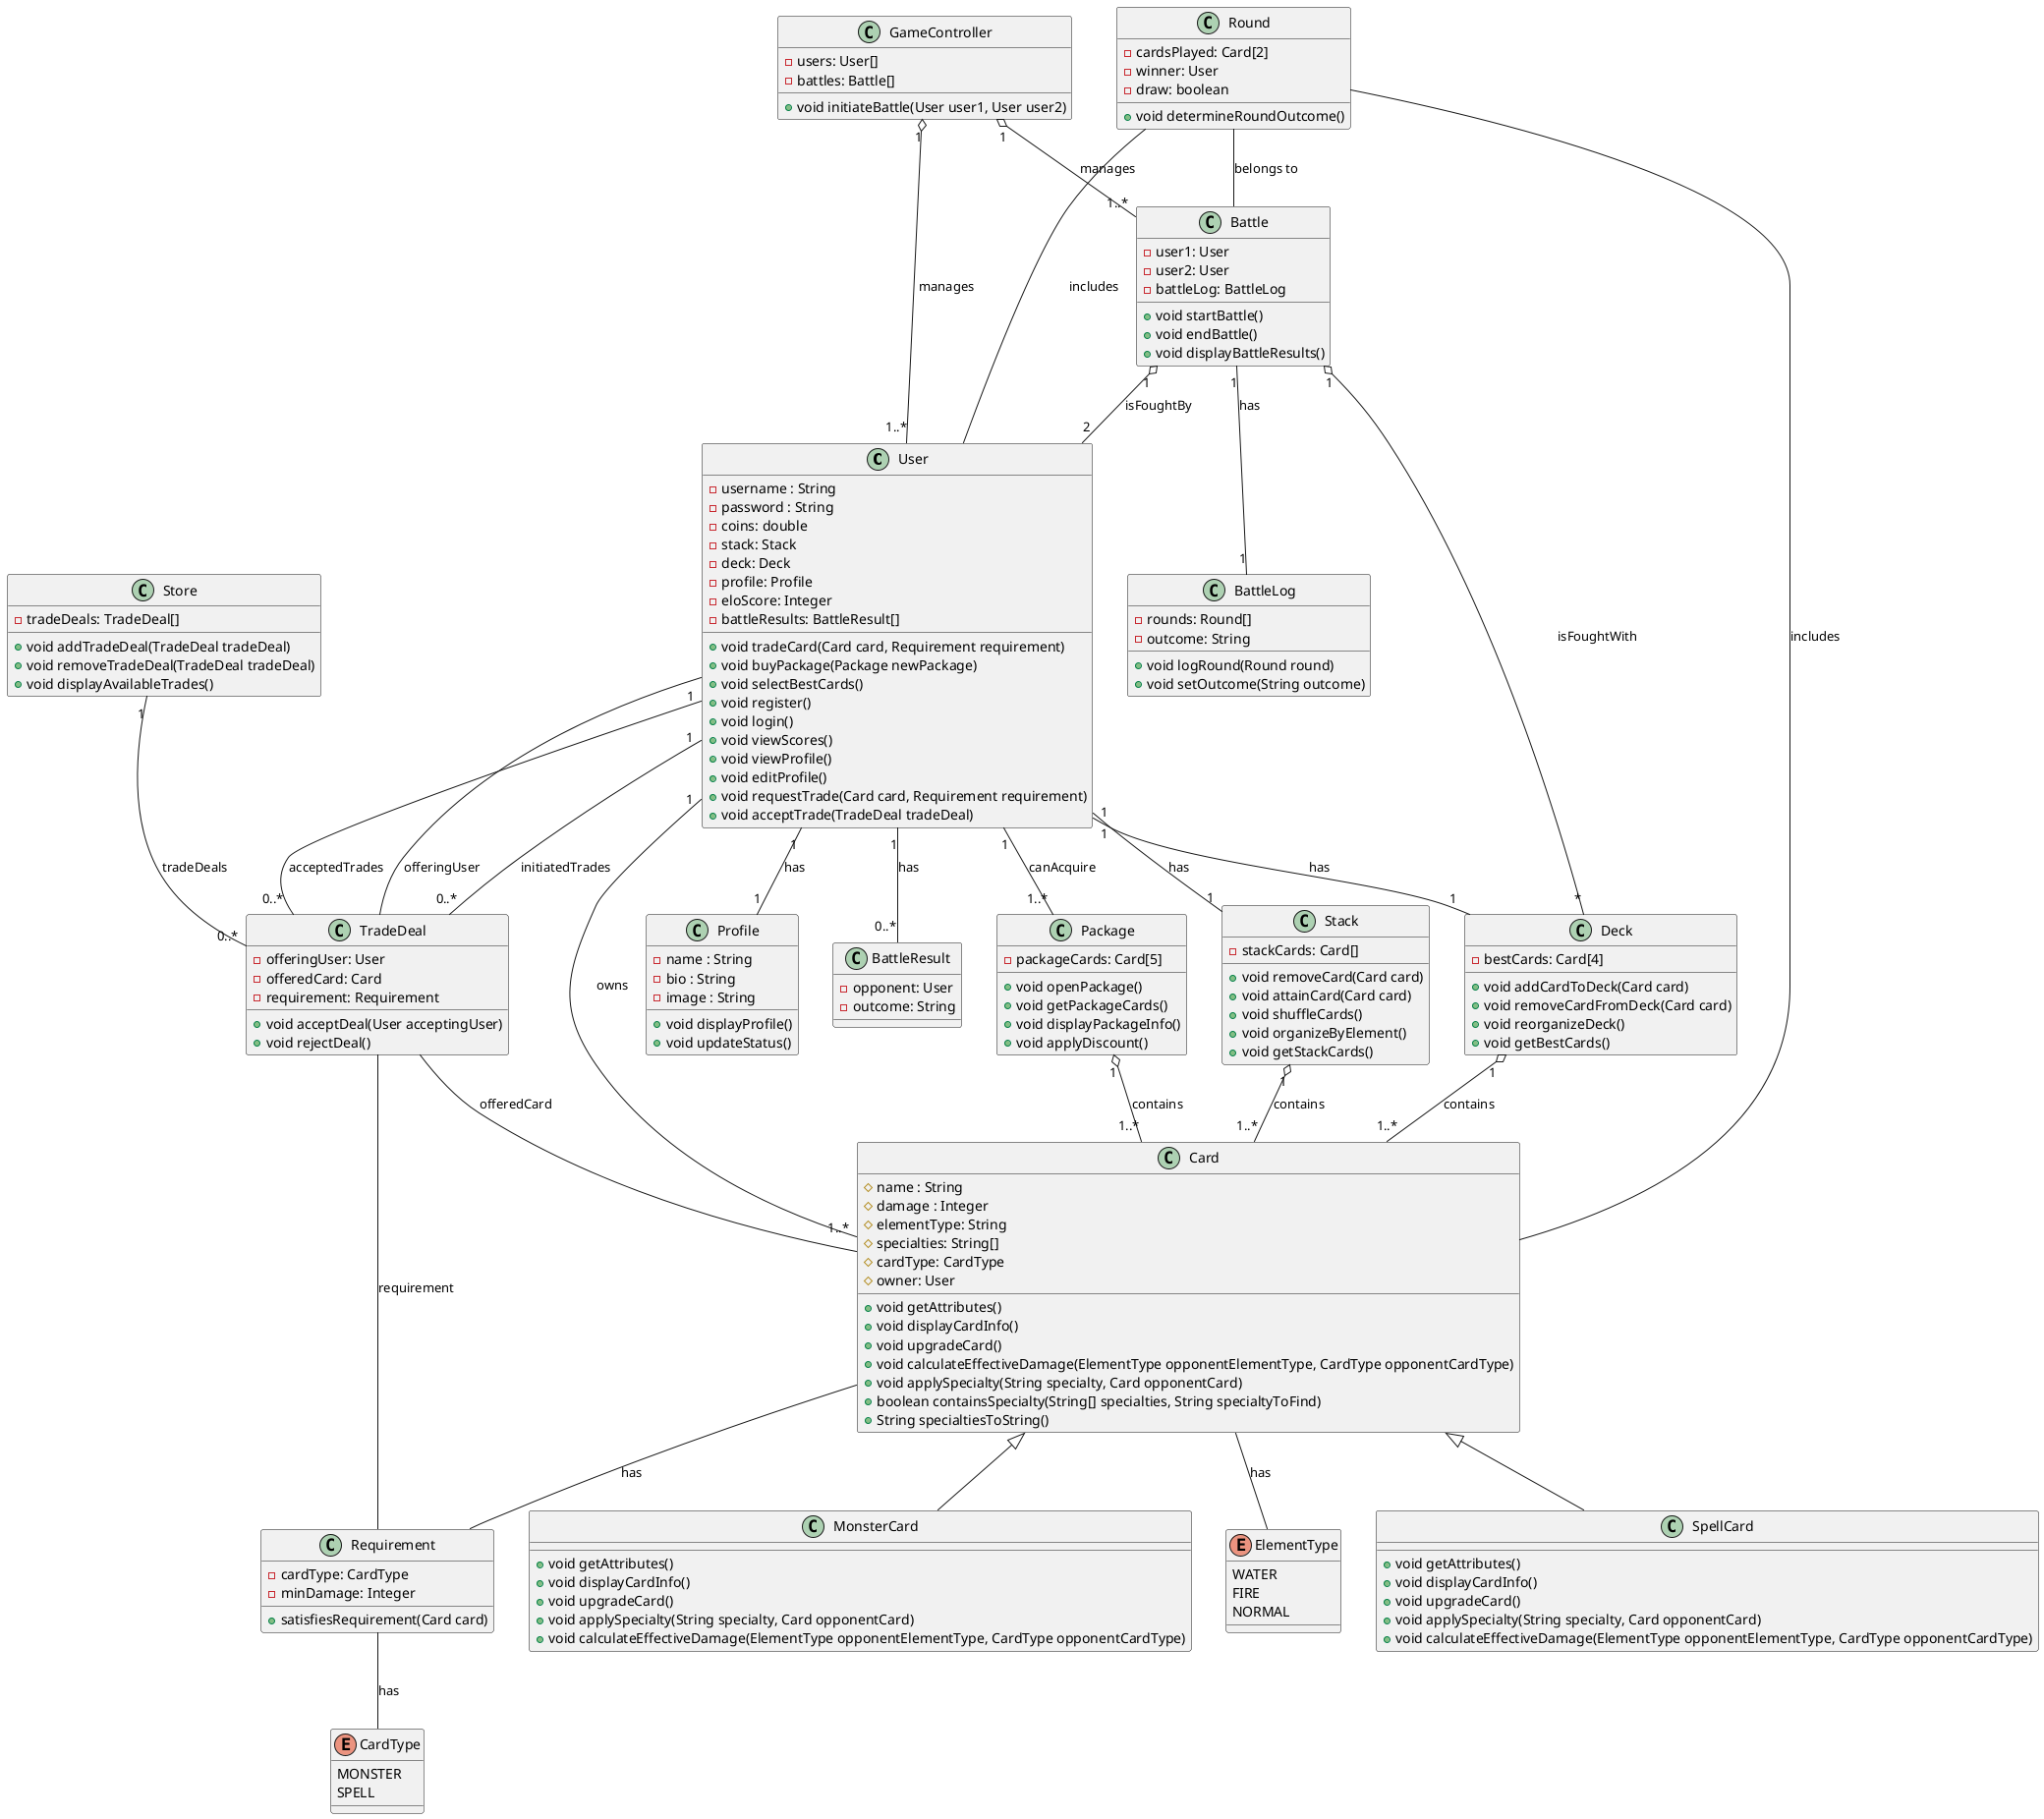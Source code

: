 @startuml
'https://plantuml.com/sequence-diagram

class User {
    - username : String
    - password : String
    - coins: double
    - stack: Stack
    - deck: Deck
    - profile: Profile
    - eloScore: Integer
    - battleResults: BattleResult[]
    + void tradeCard(Card card, Requirement requirement)
    + void buyPackage(Package newPackage)
    + void selectBestCards()
    + void register()
    + void login()
    + void viewScores()
    + void viewProfile()
    + void editProfile()
    + void requestTrade(Card card, Requirement requirement)
    + void acceptTrade(TradeDeal tradeDeal)
}

class Store {
    - tradeDeals: TradeDeal[]
    + void addTradeDeal(TradeDeal tradeDeal)
    + void removeTradeDeal(TradeDeal tradeDeal)
    + void displayAvailableTrades()
}

class TradeDeal {
    - offeringUser: User
    - offeredCard: Card
    - requirement: Requirement
    + void acceptDeal(User acceptingUser)
    + void rejectDeal()
}

class Profile {
    - name : String
    - bio : String
    - image : String
    + void displayProfile()
    + void updateStatus()
}

class Card {
    # name : String
    # damage : Integer
    # elementType: String
    # specialties: String[]
    # cardType: CardType
    # owner: User
    + void getAttributes()
    + void displayCardInfo()
    + void upgradeCard()
    + void calculateEffectiveDamage(ElementType opponentElementType, CardType opponentCardType)
    + void applySpecialty(String specialty, Card opponentCard)
    + boolean containsSpecialty(String[] specialties, String specialtyToFind)
    + String specialtiesToString()
}

class SpellCard {
    + void getAttributes()
    + void displayCardInfo()
    + void upgradeCard()
    + void applySpecialty(String specialty, Card opponentCard)
    + void calculateEffectiveDamage(ElementType opponentElementType, CardType opponentCardType)
}

class MonsterCard {
    + void getAttributes()
    + void displayCardInfo()
    + void upgradeCard()
    + void applySpecialty(String specialty, Card opponentCard)
    + void calculateEffectiveDamage(ElementType opponentElementType, CardType opponentCardType)
}

class Stack{
    - stackCards: Card[]
    + void removeCard(Card card)
    + void attainCard(Card card)
    + void shuffleCards()
    + void organizeByElement()
    + void getStackCards()
}

class Package {
    - packageCards: Card[5]
    + void openPackage()
    + void getPackageCards()
    + void displayPackageInfo()
    + void applyDiscount()
}

class Deck {
    - bestCards: Card[4]
    + void addCardToDeck(Card card)
    + void removeCardFromDeck(Card card)
    + void reorganizeDeck()
    + void getBestCards()
}

enum ElementType {
    WATER
    FIRE
    NORMAL
}

class Requirement {
    - cardType: CardType
    - minDamage: Integer
    + satisfiesRequirement(Card card)
}

enum CardType {
    MONSTER
    SPELL
}

class Battle {
    - user1: User
    - user2: User
    - battleLog: BattleLog
    + void startBattle()
    + void endBattle()
    + void displayBattleResults()
}

class GameController {
    - users: User[]
    - battles: Battle[]
    + void initiateBattle(User user1, User user2)
}

class BattleLog {
    - rounds: Round[]
    - outcome: String
    + void logRound(Round round)
    + void setOutcome(String outcome)
}

class Round {
    - cardsPlayed: Card[2]
    - winner: User
    - draw: boolean
    + void determineRoundOutcome()
}

class BattleResult {
    - opponent: User
    - outcome: String
}

Card <|-- MonsterCard
Card <|-- SpellCard

User "1" -- "1..*" Card : owns
User "1" -- "1" Deck : has
User "1" -- "1..*" Package : canAcquire
User "1" -- "1" Stack : has
User "1" -- "1" Profile : has
User "1" -- "0..*" BattleResult : has

Stack "1" o-- "1..*" Card : contains
Package "1" o-- "1..*" Card : contains
Deck "1" o-- "1..*" Card : contains

Battle "1" o-- "*" Deck : isFoughtWith
Battle "1" o-- "2" User : isFoughtBy
Battle "1" -- "1" BattleLog : has

GameController "1" o-- "1..*" User : manages
GameController "1" o-- "1..*" Battle : manages

Card -- ElementType : has
Card -- Requirement : has
Requirement -- CardType : has

Round -- Card : includes
Round -- User : includes
Round -- Battle : belongs to

TradeDeal -- User : offeringUser
TradeDeal -- Card : offeredCard
TradeDeal -- Requirement : requirement

Store "1" -- "0..*" TradeDeal : tradeDeals

User "1" -- "0..*" TradeDeal : initiatedTrades
User "1" -- "0..*" TradeDeal : acceptedTrades

@enduml
